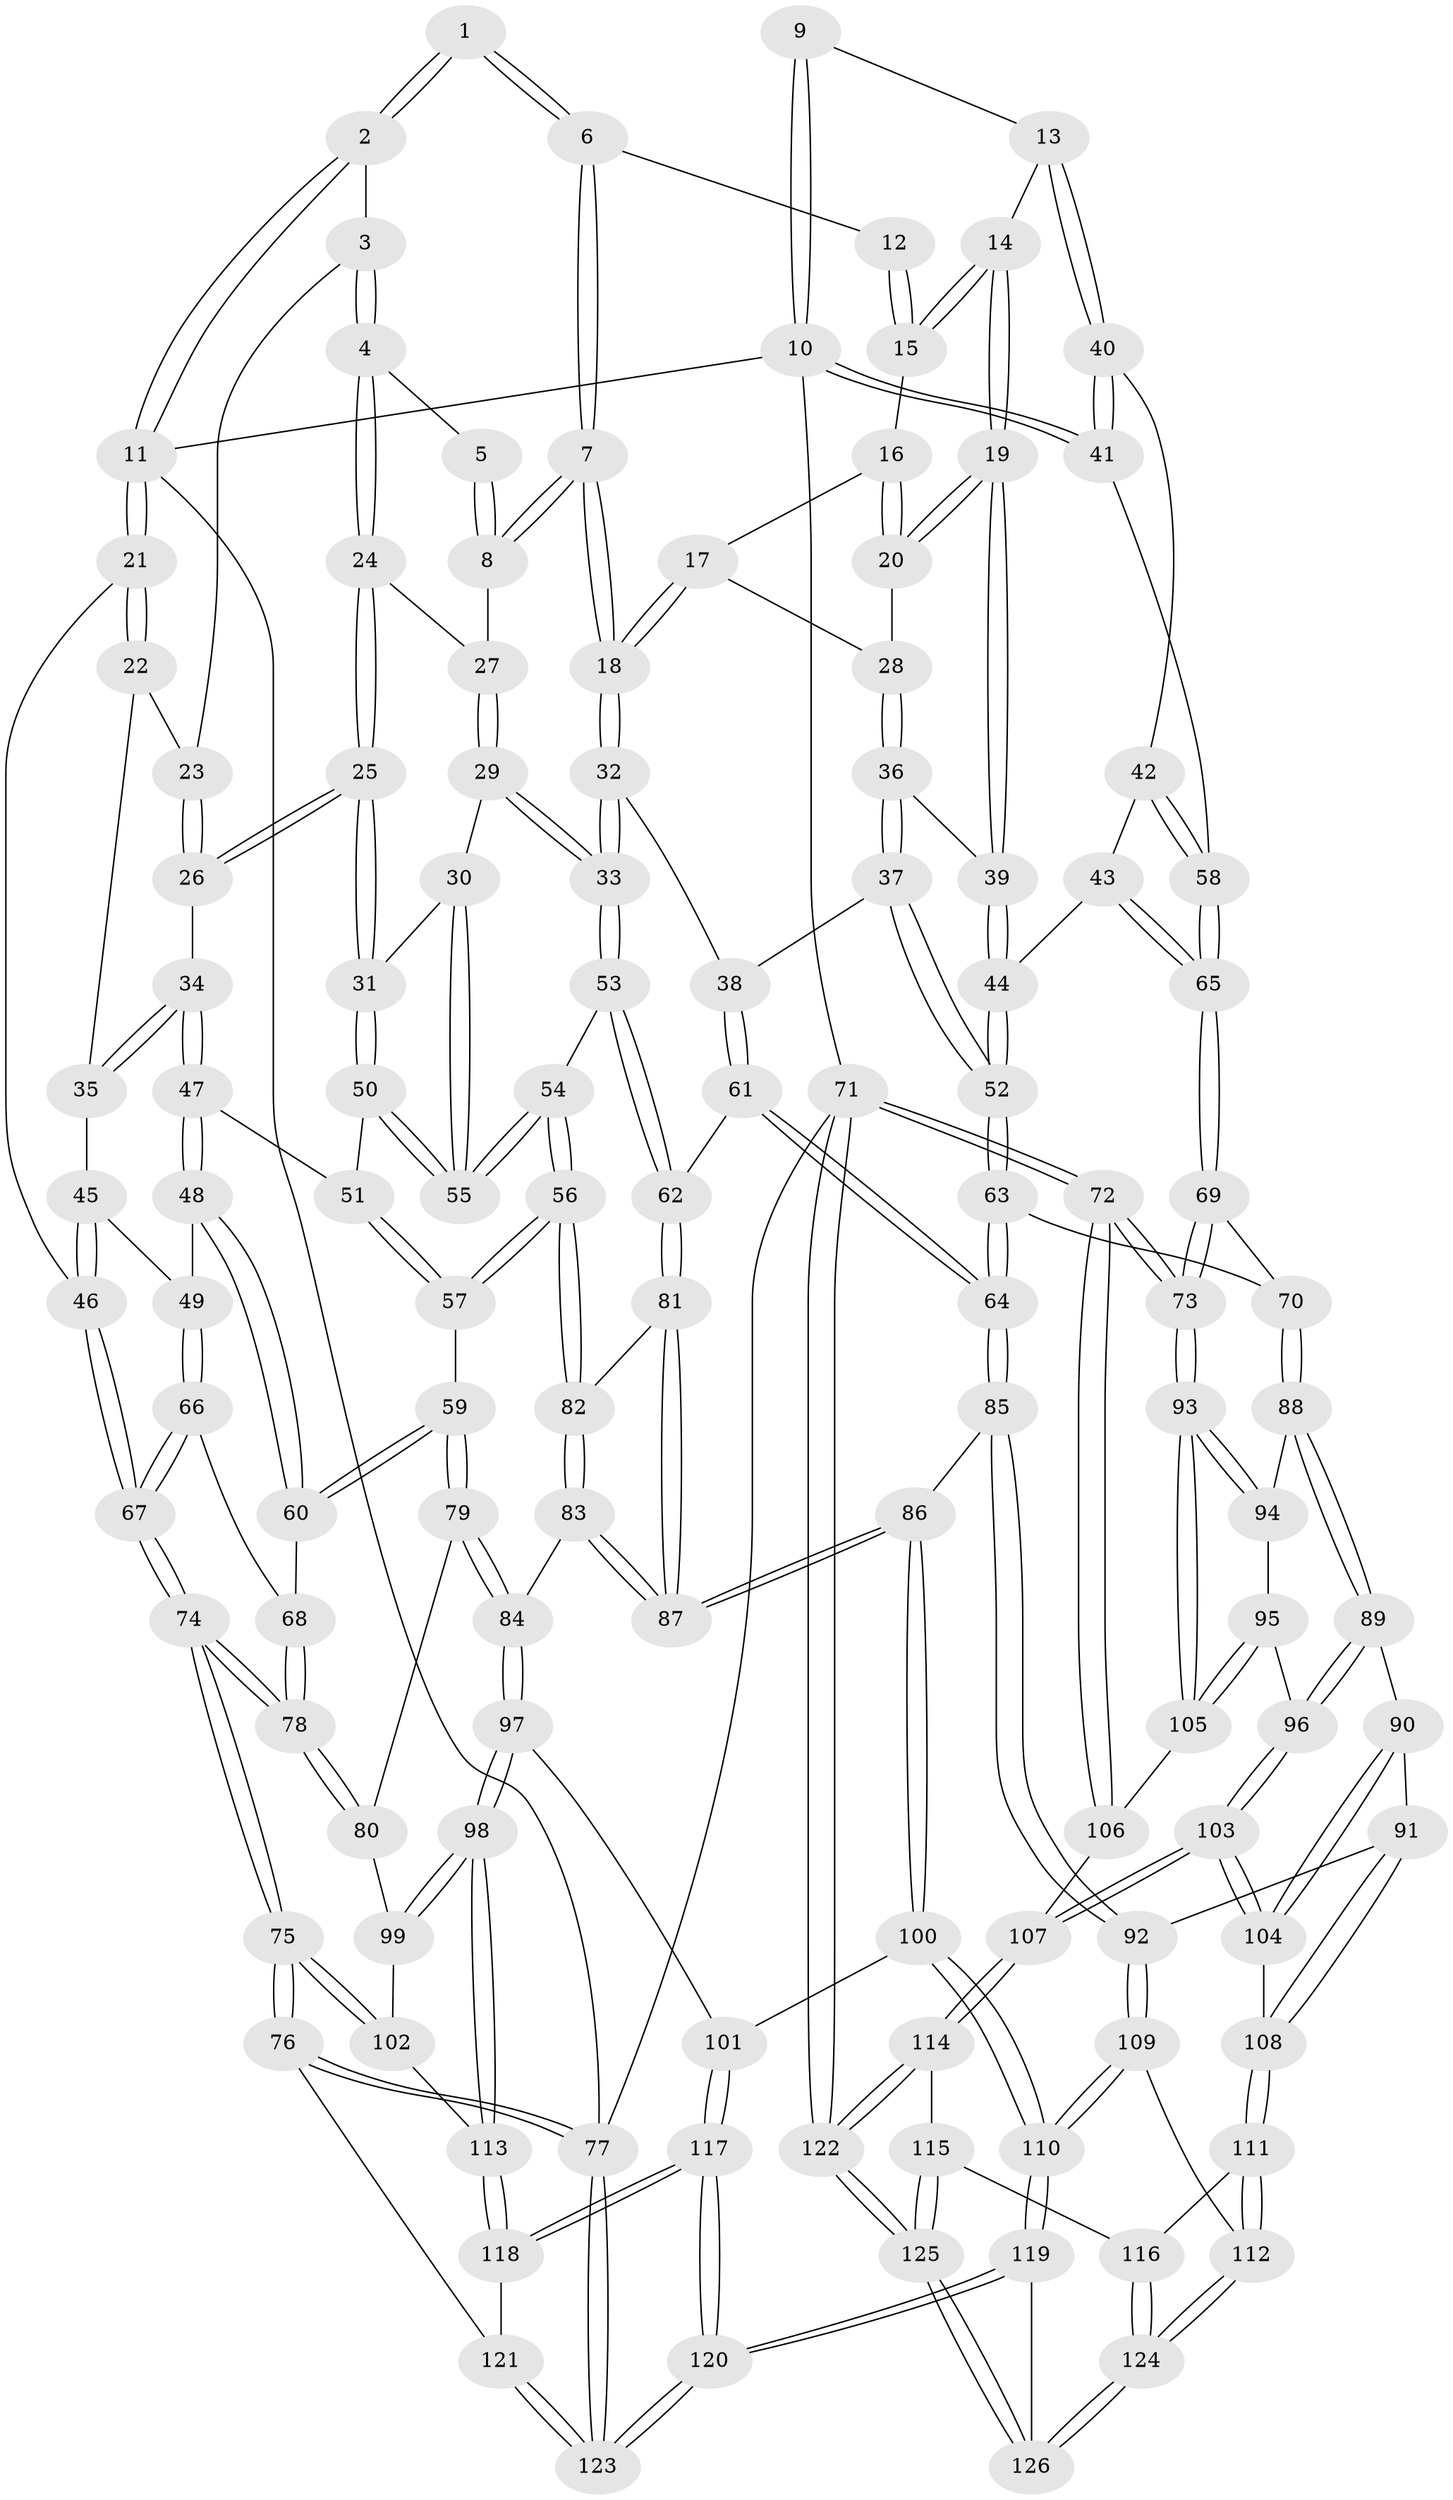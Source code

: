 // Generated by graph-tools (version 1.1) at 2025/02/03/09/25 05:02:17]
// undirected, 126 vertices, 312 edges
graph export_dot {
graph [start="1"]
  node [color=gray90,style=filled];
  1 [pos="+0.44463689471125756+0"];
  2 [pos="+0.2538228358535931+0"];
  3 [pos="+0.25211921690428973+0"];
  4 [pos="+0.3395283301475904+0.016941434405011512"];
  5 [pos="+0.4269077253700201+0.018036908710652194"];
  6 [pos="+0.5742210594833506+0"];
  7 [pos="+0.5295571862660658+0.05516219784630335"];
  8 [pos="+0.4624142697131728+0.06394304451466827"];
  9 [pos="+0.6979646675607556+0"];
  10 [pos="+1+0"];
  11 [pos="+0+0"];
  12 [pos="+0.6274456025109932+0"];
  13 [pos="+0.8073504901436235+0.08694333348056564"];
  14 [pos="+0.7726208640841508+0.09868461993666067"];
  15 [pos="+0.6902412003084626+0.007921557364689994"];
  16 [pos="+0.6713018416655485+0.04572124677599172"];
  17 [pos="+0.6225483317563566+0.09906060433578032"];
  18 [pos="+0.5470454507413477+0.10078074698904002"];
  19 [pos="+0.7580915260715844+0.11593357880242457"];
  20 [pos="+0.6979164520818828+0.11832480357773899"];
  21 [pos="+0+0"];
  22 [pos="+0.12470599547179946+0.0807554645129525"];
  23 [pos="+0.21718422997402334+0"];
  24 [pos="+0.36375047584293874+0.07368043410522014"];
  25 [pos="+0.2710239603459334+0.15650281124228335"];
  26 [pos="+0.2603397080143147+0.15245878315984768"];
  27 [pos="+0.3793769031632986+0.08267357300492431"];
  28 [pos="+0.6726985557649146+0.12517396442136114"];
  29 [pos="+0.41774270846503864+0.19930914796944335"];
  30 [pos="+0.39840511408508816+0.2058419905003428"];
  31 [pos="+0.30461988065123524+0.21119389639649536"];
  32 [pos="+0.5255817525782576+0.23010850545404327"];
  33 [pos="+0.5194908682122491+0.2329355400474025"];
  34 [pos="+0.21187634116965956+0.16065277559159272"];
  35 [pos="+0.1256424834679455+0.11703995361797453"];
  36 [pos="+0.656704812973572+0.2107194262978572"];
  37 [pos="+0.6335777311284283+0.25971875561445523"];
  38 [pos="+0.5676688786506242+0.24589819992270445"];
  39 [pos="+0.755908750506541+0.13743583608119808"];
  40 [pos="+0.8919490355690002+0.08775532597922459"];
  41 [pos="+1+0"];
  42 [pos="+0.8753538430661197+0.22217074257959335"];
  43 [pos="+0.8480296473341001+0.288169984675957"];
  44 [pos="+0.7852904667374231+0.3386187606167547"];
  45 [pos="+0.10826505586785501+0.13791451530428558"];
  46 [pos="+0+0.2355268932823972"];
  47 [pos="+0.18005170061530704+0.25190220982015465"];
  48 [pos="+0.13151992035251858+0.30327734779825305"];
  49 [pos="+0.12413770693790373+0.3008846390961797"];
  50 [pos="+0.2978738382800544+0.23059420003536812"];
  51 [pos="+0.2902488294588422+0.24157844524612312"];
  52 [pos="+0.7727678437686034+0.3568717458982272"];
  53 [pos="+0.43039223621132433+0.4104592266149338"];
  54 [pos="+0.38046985142412665+0.40694446602116574"];
  55 [pos="+0.3627931061901213+0.3012816832859614"];
  56 [pos="+0.297818160721813+0.42239226529853163"];
  57 [pos="+0.25482463620454116+0.4089882395022701"];
  58 [pos="+1+0.1722349223841267"];
  59 [pos="+0.24356994694777107+0.4094860307079349"];
  60 [pos="+0.2239568774481917+0.4033668060986741"];
  61 [pos="+0.5832993134209186+0.46380833730558313"];
  62 [pos="+0.445696910883966+0.4269363873069848"];
  63 [pos="+0.7741464799061785+0.4034263555423076"];
  64 [pos="+0.6614818591532029+0.5001401466606856"];
  65 [pos="+1+0.3025923454505977"];
  66 [pos="+0.0066266201982093055+0.3126891832536491"];
  67 [pos="+0+0.2940171528561528"];
  68 [pos="+0.10583072107024834+0.4727755201645027"];
  69 [pos="+1+0.3522041511591346"];
  70 [pos="+0.8559673802706416+0.45932324084622655"];
  71 [pos="+1+1"];
  72 [pos="+1+1"];
  73 [pos="+1+0.6819501699644852"];
  74 [pos="+0+0.641666761459844"];
  75 [pos="+0+0.6863255148300473"];
  76 [pos="+0+0.9715886520731399"];
  77 [pos="+0+1"];
  78 [pos="+0.0009222239092966901+0.5973032305429049"];
  79 [pos="+0.18255667327998085+0.596554340805758"];
  80 [pos="+0.1019759604739604+0.6153845274193932"];
  81 [pos="+0.44193920742368525+0.5599900224233422"];
  82 [pos="+0.3095149430941605+0.5285665594795197"];
  83 [pos="+0.3066668107517975+0.6161806782873442"];
  84 [pos="+0.28051493637731306+0.6368377868963874"];
  85 [pos="+0.6385046980267451+0.6281795589256362"];
  86 [pos="+0.47024642990727267+0.6490757763001312"];
  87 [pos="+0.4485642466057308+0.6271834189432535"];
  88 [pos="+0.9100405175225291+0.5844651763792963"];
  89 [pos="+0.8542637953569502+0.6420739265946387"];
  90 [pos="+0.7980838095522473+0.6812186421123235"];
  91 [pos="+0.6705664220751987+0.6489491481828696"];
  92 [pos="+0.6446735693297522+0.6379967482990426"];
  93 [pos="+1+0.6810988668012392"];
  94 [pos="+0.913289815602608+0.5858077806862155"];
  95 [pos="+0.9167053036608641+0.7425637590594842"];
  96 [pos="+0.9138121558740011+0.743682412152728"];
  97 [pos="+0.27102782047511914+0.7641956622941515"];
  98 [pos="+0.25037798952429874+0.7740414959996953"];
  99 [pos="+0.15374853569988547+0.6942641926681576"];
  100 [pos="+0.42183545283622487+0.7992511271591113"];
  101 [pos="+0.3069086644401955+0.7770926302031805"];
  102 [pos="+0.10730920029628957+0.7775559676831678"];
  103 [pos="+0.8650062350665629+0.7945792247541503"];
  104 [pos="+0.8115648953698705+0.7311361562610259"];
  105 [pos="+1+0.6875286227254691"];
  106 [pos="+0.90712080637307+0.8531985522775527"];
  107 [pos="+0.8746437583882658+0.8511407770232327"];
  108 [pos="+0.7453131950699206+0.8042319016226673"];
  109 [pos="+0.6075977773684038+0.8519194383176006"];
  110 [pos="+0.46470053234404585+0.869025119152624"];
  111 [pos="+0.7303757995217861+0.857019838747475"];
  112 [pos="+0.6183926014682889+0.8599804957719376"];
  113 [pos="+0.1969831246011095+0.8299428503044033"];
  114 [pos="+0.8531509519092733+0.87266267247319"];
  115 [pos="+0.810531825908528+0.8887607079966814"];
  116 [pos="+0.7848033579901645+0.8869673937996486"];
  117 [pos="+0.30671902924524924+1"];
  118 [pos="+0.19047747087071135+0.8565093537306743"];
  119 [pos="+0.3460408476802304+1"];
  120 [pos="+0.3284081207572822+1"];
  121 [pos="+0.1602079681062271+0.8687021898680061"];
  122 [pos="+1+1"];
  123 [pos="+0+1"];
  124 [pos="+0.669101310676386+1"];
  125 [pos="+0.8413477342516625+1"];
  126 [pos="+0.6670631773659257+1"];
  1 -- 2;
  1 -- 2;
  1 -- 6;
  1 -- 6;
  2 -- 3;
  2 -- 11;
  2 -- 11;
  3 -- 4;
  3 -- 4;
  3 -- 23;
  4 -- 5;
  4 -- 24;
  4 -- 24;
  5 -- 8;
  5 -- 8;
  6 -- 7;
  6 -- 7;
  6 -- 12;
  7 -- 8;
  7 -- 8;
  7 -- 18;
  7 -- 18;
  8 -- 27;
  9 -- 10;
  9 -- 10;
  9 -- 13;
  10 -- 11;
  10 -- 41;
  10 -- 41;
  10 -- 71;
  11 -- 21;
  11 -- 21;
  11 -- 77;
  12 -- 15;
  12 -- 15;
  13 -- 14;
  13 -- 40;
  13 -- 40;
  14 -- 15;
  14 -- 15;
  14 -- 19;
  14 -- 19;
  15 -- 16;
  16 -- 17;
  16 -- 20;
  16 -- 20;
  17 -- 18;
  17 -- 18;
  17 -- 28;
  18 -- 32;
  18 -- 32;
  19 -- 20;
  19 -- 20;
  19 -- 39;
  19 -- 39;
  20 -- 28;
  21 -- 22;
  21 -- 22;
  21 -- 46;
  22 -- 23;
  22 -- 35;
  23 -- 26;
  23 -- 26;
  24 -- 25;
  24 -- 25;
  24 -- 27;
  25 -- 26;
  25 -- 26;
  25 -- 31;
  25 -- 31;
  26 -- 34;
  27 -- 29;
  27 -- 29;
  28 -- 36;
  28 -- 36;
  29 -- 30;
  29 -- 33;
  29 -- 33;
  30 -- 31;
  30 -- 55;
  30 -- 55;
  31 -- 50;
  31 -- 50;
  32 -- 33;
  32 -- 33;
  32 -- 38;
  33 -- 53;
  33 -- 53;
  34 -- 35;
  34 -- 35;
  34 -- 47;
  34 -- 47;
  35 -- 45;
  36 -- 37;
  36 -- 37;
  36 -- 39;
  37 -- 38;
  37 -- 52;
  37 -- 52;
  38 -- 61;
  38 -- 61;
  39 -- 44;
  39 -- 44;
  40 -- 41;
  40 -- 41;
  40 -- 42;
  41 -- 58;
  42 -- 43;
  42 -- 58;
  42 -- 58;
  43 -- 44;
  43 -- 65;
  43 -- 65;
  44 -- 52;
  44 -- 52;
  45 -- 46;
  45 -- 46;
  45 -- 49;
  46 -- 67;
  46 -- 67;
  47 -- 48;
  47 -- 48;
  47 -- 51;
  48 -- 49;
  48 -- 60;
  48 -- 60;
  49 -- 66;
  49 -- 66;
  50 -- 51;
  50 -- 55;
  50 -- 55;
  51 -- 57;
  51 -- 57;
  52 -- 63;
  52 -- 63;
  53 -- 54;
  53 -- 62;
  53 -- 62;
  54 -- 55;
  54 -- 55;
  54 -- 56;
  54 -- 56;
  56 -- 57;
  56 -- 57;
  56 -- 82;
  56 -- 82;
  57 -- 59;
  58 -- 65;
  58 -- 65;
  59 -- 60;
  59 -- 60;
  59 -- 79;
  59 -- 79;
  60 -- 68;
  61 -- 62;
  61 -- 64;
  61 -- 64;
  62 -- 81;
  62 -- 81;
  63 -- 64;
  63 -- 64;
  63 -- 70;
  64 -- 85;
  64 -- 85;
  65 -- 69;
  65 -- 69;
  66 -- 67;
  66 -- 67;
  66 -- 68;
  67 -- 74;
  67 -- 74;
  68 -- 78;
  68 -- 78;
  69 -- 70;
  69 -- 73;
  69 -- 73;
  70 -- 88;
  70 -- 88;
  71 -- 72;
  71 -- 72;
  71 -- 122;
  71 -- 122;
  71 -- 77;
  72 -- 73;
  72 -- 73;
  72 -- 106;
  72 -- 106;
  73 -- 93;
  73 -- 93;
  74 -- 75;
  74 -- 75;
  74 -- 78;
  74 -- 78;
  75 -- 76;
  75 -- 76;
  75 -- 102;
  75 -- 102;
  76 -- 77;
  76 -- 77;
  76 -- 121;
  77 -- 123;
  77 -- 123;
  78 -- 80;
  78 -- 80;
  79 -- 80;
  79 -- 84;
  79 -- 84;
  80 -- 99;
  81 -- 82;
  81 -- 87;
  81 -- 87;
  82 -- 83;
  82 -- 83;
  83 -- 84;
  83 -- 87;
  83 -- 87;
  84 -- 97;
  84 -- 97;
  85 -- 86;
  85 -- 92;
  85 -- 92;
  86 -- 87;
  86 -- 87;
  86 -- 100;
  86 -- 100;
  88 -- 89;
  88 -- 89;
  88 -- 94;
  89 -- 90;
  89 -- 96;
  89 -- 96;
  90 -- 91;
  90 -- 104;
  90 -- 104;
  91 -- 92;
  91 -- 108;
  91 -- 108;
  92 -- 109;
  92 -- 109;
  93 -- 94;
  93 -- 94;
  93 -- 105;
  93 -- 105;
  94 -- 95;
  95 -- 96;
  95 -- 105;
  95 -- 105;
  96 -- 103;
  96 -- 103;
  97 -- 98;
  97 -- 98;
  97 -- 101;
  98 -- 99;
  98 -- 99;
  98 -- 113;
  98 -- 113;
  99 -- 102;
  100 -- 101;
  100 -- 110;
  100 -- 110;
  101 -- 117;
  101 -- 117;
  102 -- 113;
  103 -- 104;
  103 -- 104;
  103 -- 107;
  103 -- 107;
  104 -- 108;
  105 -- 106;
  106 -- 107;
  107 -- 114;
  107 -- 114;
  108 -- 111;
  108 -- 111;
  109 -- 110;
  109 -- 110;
  109 -- 112;
  110 -- 119;
  110 -- 119;
  111 -- 112;
  111 -- 112;
  111 -- 116;
  112 -- 124;
  112 -- 124;
  113 -- 118;
  113 -- 118;
  114 -- 115;
  114 -- 122;
  114 -- 122;
  115 -- 116;
  115 -- 125;
  115 -- 125;
  116 -- 124;
  116 -- 124;
  117 -- 118;
  117 -- 118;
  117 -- 120;
  117 -- 120;
  118 -- 121;
  119 -- 120;
  119 -- 120;
  119 -- 126;
  120 -- 123;
  120 -- 123;
  121 -- 123;
  121 -- 123;
  122 -- 125;
  122 -- 125;
  124 -- 126;
  124 -- 126;
  125 -- 126;
  125 -- 126;
}
